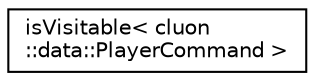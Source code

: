 digraph "Graphical Class Hierarchy"
{
 // LATEX_PDF_SIZE
  edge [fontname="Helvetica",fontsize="10",labelfontname="Helvetica",labelfontsize="10"];
  node [fontname="Helvetica",fontsize="10",shape=record];
  rankdir="LR";
  Node0 [label="isVisitable\< cluon\l::data::PlayerCommand \>",height=0.2,width=0.4,color="black", fillcolor="white", style="filled",URL="$structisVisitable_3_01cluon_1_1data_1_1PlayerCommand_01_4.html",tooltip=" "];
}
